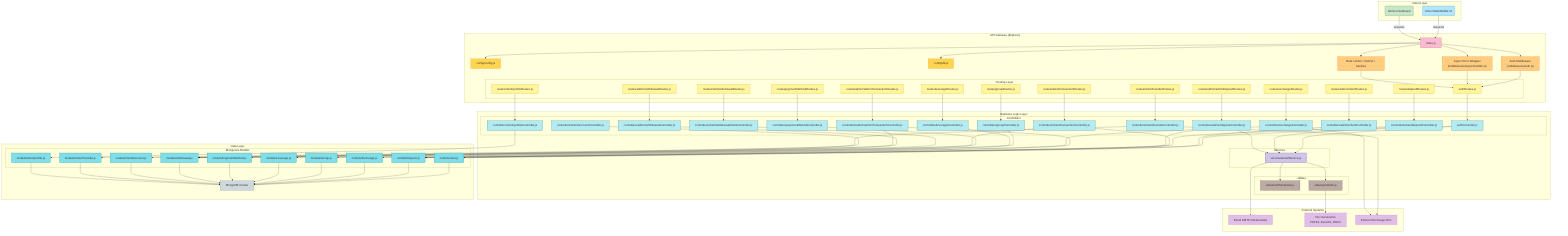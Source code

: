 flowchart TD
    %% Client Layer
    subgraph "Client Layer"
        web("Client Web/Mobile UI"):::client
        adminUi("Admin Dashboard"):::admin
    end

    %% API Gateway
    subgraph "API Gateway (Express)"
        index["index.js"]:::entry
        configEnv["config/config.js"]:::config
        configDB["config/db.js"]:::config
        authmw["Auth Middleware<br/>(middlewares/auth.js)"]:::security
        errmw["Async Error Wrapper<br/>(middlewares/asyncHandler.js)"]:::security
        rateSec["Rate Limiter / Helmet / Sanitize"]:::security

        subgraph "Routing Layer"
            authRoutes["authRoutes.js"]:::routes
            clientProfileRoutes["routes/client/profileRoutes.js"]:::routes
            clientTxnRoutes["routes/client/transactionRoutes.js"]:::routes
            clientTransferRoutes["routes/client/transferRoutes.js"]:::routes
            clientWithdrawalRoutes["routes/client/withdrawalRoutes.js"]:::routes
            depositRoutes["routes/depositRoutes.js"]:::routes
            exchangeRoutes["routes/exchangeRoutes.js"]:::routes
            groupRoutes["routes/groupRoutes.js"]:::routes
            leverageRoutes["routes/leverageRoutes.js"]:::routes
            paymentRoutes["routes/paymentMethodRoutes.js"]:::routes
            adminClientRoutes["routes/admin/clientRoutes.js"]:::routes
            adminDepositRoutes["routes/admin/adminDepositRoutes.js"]:::routes
            adminTxnRoutes["routes/admin/adminTransactionRoutes.js"]:::routes
            adminWithdrawalRoutes["routes/admin/withdrawalRoutes.js"]:::routes
        end
    end

    %% Business Logic Layer
    subgraph "Business Logic Layer"
        subgraph Controllers
            authCtrl["authController.js"]:::controller
            clientAccountCtrl["controllers/client/accountController.js"]:::controller
            clientDepositCtrl["controllers/client/depositController.js"]:::controller
            clientProfileCtrl["controllers/client/profileController.js"]:::controller
            clientTxnCtrl["controllers/client/transactionController.js"]:::controller
            clientTransferCtrl["controllers/client/transferController.js"]:::controller
            clientWithdrawalCtrl["controllers/client/withdrawalClientController.js"]:::controller
            adminClientCtrl["controllers/admin/clientController.js"]:::controller
            adminDepositCtrl["controllers/admin/depositController.js"]:::controller
            adminWithdrawalCtrl["controllers/admin/withdrawalController.js"]:::controller
            adminTxnCtrl["controllers/admin/adminTransactionController.js"]:::controller
            exchangeCtrl["controllers/exchangeController.js"]:::controller
            groupCtrl["controllers/groupController.js"]:::controller
            leverageCtrl["controllers/leverageController.js"]:::controller
            paymentCtrl["controllers/paymentMethodController.js"]:::controller
        end

        subgraph Services
            emailService["services/emailService.js"]:::service
        end

        subgraph Utilities
            emailTpl["utils/emailTemplates.js"]:::util
            exportUtils["utils/exportUtils.js"]:::util
        end
    end

    %% Data Layer
    subgraph "Data Layer"
        subgraph "Mongoose Models"
            userModel["models/User.js"]:::model
            depositModel["models/Deposit.js"]:::model
            exchangeModel["models/Exchange.js"]:::model
            groupModel["models/Group.js"]:::model
            leverageModel["models/Leverage.js"]:::model
            paymentModel["models/PaymentMethod.js"]:::model
            withdrawalModel["models/withdrawal.js"]:::model
            acctModel["models/client/Account.js"]:::model
            transferModel["models/client/Transfer.js"]:::model
            profileModel["models/client/profile.js"]:::model
        end
        mongoDB["MongoDB Cluster"]:::db
    end

    %% External Integrations
    subgraph "External Systems"
        smtp["Email SMTP (Nodemailer)"]:::external
        docGen["Doc Generation<br/>PDFKit, ExcelJS, DOCX"]:::external
        exchangeAPI["External Exchange APIs"]:::external
    end

    %% Connections
    web -->|requests| index
    adminUi -->|requests| index

    index --> configEnv
    index --> configDB
    index --> authmw
    index --> errmw
    index --> rateSec
    authmw --> authRoutes
    errmw --> authRoutes
    rateSec --> authRoutes

    authRoutes --> authCtrl
    clientProfileRoutes --> clientProfileCtrl
    clientTxnRoutes --> clientTxnCtrl
    clientTransferRoutes --> clientTransferCtrl
    clientWithdrawalRoutes --> clientWithdrawalCtrl
    depositRoutes --> clientDepositCtrl
    exchangeRoutes --> exchangeCtrl
    groupRoutes --> groupCtrl
    leverageRoutes --> leverageCtrl
    paymentRoutes --> paymentCtrl
    adminClientRoutes --> adminClientCtrl
    adminDepositRoutes --> adminDepositCtrl
    adminTxnRoutes --> adminTxnCtrl
    adminWithdrawalRoutes --> adminWithdrawalCtrl

    authCtrl --> userModel
    clientAccountCtrl --> acctModel
    clientDepositCtrl --> depositModel
    clientProfileCtrl --> profileModel
    clientTxnCtrl --> depositModel
    clientTxnCtrl --> withdrawalModel
    clientTransferCtrl --> transferModel
    clientWithdrawalCtrl --> withdrawalModel

    adminDepositCtrl --> depositModel
    adminClientCtrl --> userModel
    adminWithdrawalCtrl --> withdrawalModel
    adminTxnCtrl --> depositModel
    adminTxnCtrl --> withdrawalModel

    exchangeCtrl --> exchangeModel
    groupCtrl --> groupModel
    leverageCtrl --> leverageModel
    paymentCtrl --> paymentModel

    userModel --> mongoDB
    depositModel --> mongoDB
    exchangeModel --> mongoDB
    groupModel --> mongoDB
    leverageModel --> mongoDB
    paymentModel --> mongoDB
    withdrawalModel --> mongoDB
    acctModel --> mongoDB
    transferModel --> mongoDB
    profileModel --> mongoDB

    authCtrl --> emailService
    clientDepositCtrl --> emailService
    adminDepositCtrl --> emailService
    emailService --> emailTpl
    emailService --> exportUtils
    emailService --> smtp
    exportUtils --> docGen
    clientTransferCtrl --> exchangeAPI
    exchangeCtrl --> exchangeAPI

    %% Click Events
    click index "https://github.com/vishalkrmandal/crm-beckend/blob/main/index.js"
    click configEnv "https://github.com/vishalkrmandal/crm-beckend/blob/main/config/config.js"
    click configDB "https://github.com/vishalkrmandal/crm-beckend/blob/main/config/db.js"
    click authmw "https://github.com/vishalkrmandal/crm-beckend/blob/main/middlewares/auth.js"
    click errmw "https://github.com/vishalkrmandal/crm-beckend/blob/main/middlewares/asyncHandler.js"
    click authRoutes "https://github.com/vishalkrmandal/crm-beckend/blob/main/routes/authRoutes.js"
    click clientProfileRoutes "https://github.com/vishalkrmandal/crm-beckend/blob/main/routes/client/profileRoutes.js"
    click clientTxnRoutes "https://github.com/vishalkrmandal/crm-beckend/blob/main/routes/client/transactionRoutes.js"
    click clientTransferRoutes "https://github.com/vishalkrmandal/crm-beckend/blob/main/routes/client/transferRoutes.js"
    click clientWithdrawalRoutes "https://github.com/vishalkrmandal/crm-beckend/blob/main/routes/client/withdrawalRoutes.js"
    click depositRoutes "https://github.com/vishalkrmandal/crm-beckend/blob/main/routes/depositRoutes.js"
    click exchangeRoutes "https://github.com/vishalkrmandal/crm-beckend/blob/main/routes/exchangeRoutes.js"
    click groupRoutes "https://github.com/vishalkrmandal/crm-beckend/blob/main/routes/groupRoutes.js"
    click leverageRoutes "https://github.com/vishalkrmandal/crm-beckend/blob/main/routes/leverageRoutes.js"
    click paymentRoutes "https://github.com/vishalkrmandal/crm-beckend/blob/main/routes/paymentMethodRoutes.js"
    click adminClientRoutes "https://github.com/vishalkrmandal/crm-beckend/blob/main/routes/admin/clientRoutes.js"
    click adminDepositRoutes "https://github.com/vishalkrmandal/crm-beckend/blob/main/routes/admin/adminDepositRoutes.js"
    click adminTxnRoutes "https://github.com/vishalkrmandal/crm-beckend/blob/main/routes/admin/adminTransactionRoutes.js"
    click adminWithdrawalRoutes "https://github.com/vishalkrmandal/crm-beckend/blob/main/routes/admin/withdrawalRoutes.js"
    click authCtrl "https://github.com/vishalkrmandal/crm-beckend/blob/main/controllers/authController.js"
    click clientAccountCtrl "https://github.com/vishalkrmandal/crm-beckend/blob/main/controllers/client/accountController.js"
    click clientDepositCtrl "https://github.com/vishalkrmandal/crm-beckend/blob/main/controllers/client/depositController.js"
    click clientProfileCtrl "https://github.com/vishalkrmandal/crm-beckend/blob/main/controllers/client/profileController.js"
    click clientTxnCtrl "https://github.com/vishalkrmandal/crm-beckend/blob/main/controllers/client/transactionController.js"
    click clientTransferCtrl "https://github.com/vishalkrmandal/crm-beckend/blob/main/controllers/client/transferController.js"
    click clientWithdrawalCtrl "https://github.com/vishalkrmandal/crm-beckend/blob/main/controllers/client/withdrawalClientController.js"
    click adminClientCtrl "https://github.com/vishalkrmandal/crm-beckend/blob/main/controllers/admin/clientController.js"
    click adminDepositCtrl "https://github.com/vishalkrmandal/crm-beckend/blob/main/controllers/admin/depositController.js"
    click adminWithdrawalCtrl "https://github.com/vishalkrmandal/crm-beckend/blob/main/controllers/admin/withdrawalController.js"
    click adminTxnCtrl "https://github.com/vishalkrmandal/crm-beckend/blob/main/controllers/admin/adminTransactionController.js"
    click exchangeCtrl "https://github.com/vishalkrmandal/crm-beckend/blob/main/controllers/exchangeController.js"
    click groupCtrl "https://github.com/vishalkrmandal/crm-beckend/blob/main/controllers/groupController.js"
    click leverageCtrl "https://github.com/vishalkrmandal/crm-beckend/blob/main/controllers/leverageController.js"
    click paymentCtrl "https://github.com/vishalkrmandal/crm-beckend/blob/main/controllers/paymentMethodController.js"
    click emailService "https://github.com/vishalkrmandal/crm-beckend/blob/main/services/emailService.js"
    click emailTpl "https://github.com/vishalkrmandal/crm-beckend/blob/main/utils/emailTemplates.js"
    click exportUtils "https://github.com/vishalkrmandal/crm-beckend/blob/main/utils/exportUtils.js"
    click userModel "https://github.com/vishalkrmandal/crm-beckend/blob/main/models/User.js"
    click depositModel "https://github.com/vishalkrmandal/crm-beckend/blob/main/models/Deposit.js"
    click exchangeModel "https://github.com/vishalkrmandal/crm-beckend/blob/main/models/Exchange.js"
    click groupModel "https://github.com/vishalkrmandal/crm-beckend/blob/main/models/Group.js"
    click leverageModel "https://github.com/vishalkrmandal/crm-beckend/blob/main/models/Leverage.js"
    click paymentModel "https://github.com/vishalkrmandal/crm-beckend/blob/main/models/PaymentMethod.js"
    click withdrawalModel "https://github.com/vishalkrmandal/crm-beckend/blob/main/models/withdrawal.js"
    click acctModel "https://github.com/vishalkrmandal/crm-beckend/blob/main/models/client/Account.js"
    click transferModel "https://github.com/vishalkrmandal/crm-beckend/blob/main/models/client/Transfer.js"
    click profileModel "https://github.com/vishalkrmandal/crm-beckend/blob/main/models/client/profile.js"

    %% Styles
    classDef client fill:#B3E5FC,stroke:#0288D1
    classDef admin fill:#C8E6C9,stroke:#2E7D32
    classDef entry fill:#F8BBD0,stroke:#C2185B
    classDef config fill:#FFD54F,stroke:#F57F17
    classDef security fill:#FFCC80,stroke:#EF6C00
    classDef routes fill:#FFF59D,stroke:#F9A825
    classDef controller fill:#B2EBF2,stroke:#006064
    classDef service fill:#D1C4E9,stroke:#512DA8
    classDef util fill:#BCAAA4,stroke:#5D4037
    classDef model fill:#80DEEA,stroke:#00796B
    classDef db fill:#CFD8DC,stroke:#607D8B
    classDef external fill:#E1BEE7,stroke:#8E24AA,stroke-dasharray: 5 5